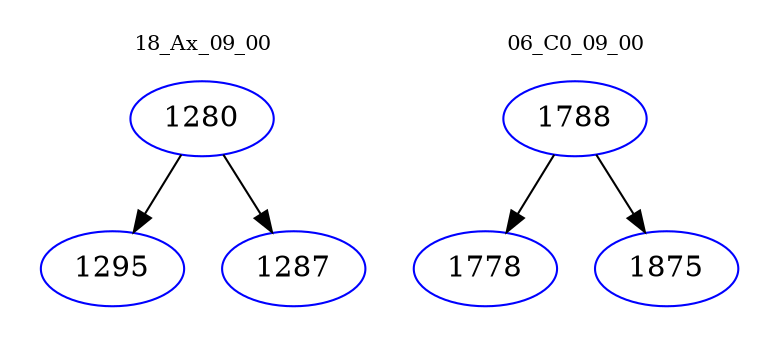 digraph{
subgraph cluster_0 {
color = white
label = "18_Ax_09_00";
fontsize=10;
T0_1280 [label="1280", color="blue"]
T0_1280 -> T0_1295 [color="black"]
T0_1295 [label="1295", color="blue"]
T0_1280 -> T0_1287 [color="black"]
T0_1287 [label="1287", color="blue"]
}
subgraph cluster_1 {
color = white
label = "06_C0_09_00";
fontsize=10;
T1_1788 [label="1788", color="blue"]
T1_1788 -> T1_1778 [color="black"]
T1_1778 [label="1778", color="blue"]
T1_1788 -> T1_1875 [color="black"]
T1_1875 [label="1875", color="blue"]
}
}
